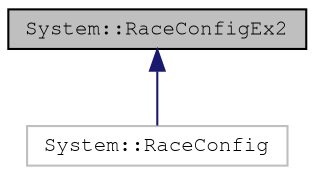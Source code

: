 digraph "System::RaceConfigEx2"
{
 // LATEX_PDF_SIZE
  edge [fontname="FreeMono",fontsize="10",labelfontname="FreeMono",labelfontsize="10"];
  node [fontname="FreeMono",fontsize="10",shape=record];
  Node1 [label="System::RaceConfigEx2",height=0.2,width=0.4,color="black", fillcolor="grey75", style="filled", fontcolor="black",tooltip=" "];
  Node1 -> Node2 [dir="back",color="midnightblue",fontsize="10",style="solid",fontname="FreeMono"];
  Node2 [label="System::RaceConfig",height=0.2,width=0.4,color="grey75", fillcolor="white", style="filled",URL="$class_system_1_1_race_config.html",tooltip=" "];
}
